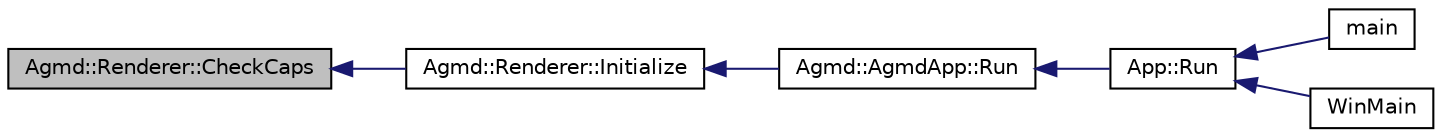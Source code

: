 digraph "Agmd::Renderer::CheckCaps"
{
  edge [fontname="Helvetica",fontsize="10",labelfontname="Helvetica",labelfontsize="10"];
  node [fontname="Helvetica",fontsize="10",shape=record];
  rankdir="LR";
  Node1 [label="Agmd::Renderer::CheckCaps",height=0.2,width=0.4,color="black", fillcolor="grey75", style="filled" fontcolor="black"];
  Node1 -> Node2 [dir="back",color="midnightblue",fontsize="10",style="solid",fontname="Helvetica"];
  Node2 [label="Agmd::Renderer::Initialize",height=0.2,width=0.4,color="black", fillcolor="white", style="filled",URL="$class_agmd_1_1_renderer.html#ac11e008b0dd9b60c0ecd1db86f60e8db"];
  Node2 -> Node3 [dir="back",color="midnightblue",fontsize="10",style="solid",fontname="Helvetica"];
  Node3 [label="Agmd::AgmdApp::Run",height=0.2,width=0.4,color="black", fillcolor="white", style="filled",URL="$class_agmd_1_1_agmd_app.html#ae9893d63db9a73d8adee883fb0ea8282"];
  Node3 -> Node4 [dir="back",color="midnightblue",fontsize="10",style="solid",fontname="Helvetica"];
  Node4 [label="App::Run",height=0.2,width=0.4,color="black", fillcolor="white", style="filled",URL="$class_app.html#a92c5c3d8799fe937ea0179b4efb1f4d3"];
  Node4 -> Node5 [dir="back",color="midnightblue",fontsize="10",style="solid",fontname="Helvetica"];
  Node5 [label="main",height=0.2,width=0.4,color="black", fillcolor="white", style="filled",URL="$_demo_2main_8cpp.html#a3c04138a5bfe5d72780bb7e82a18e627"];
  Node4 -> Node6 [dir="back",color="midnightblue",fontsize="10",style="solid",fontname="Helvetica"];
  Node6 [label="WinMain",height=0.2,width=0.4,color="black", fillcolor="white", style="filled",URL="$_game_2main_8cpp.html#a86ddee2a3ae10699915c3d5b0eed1a33"];
}
